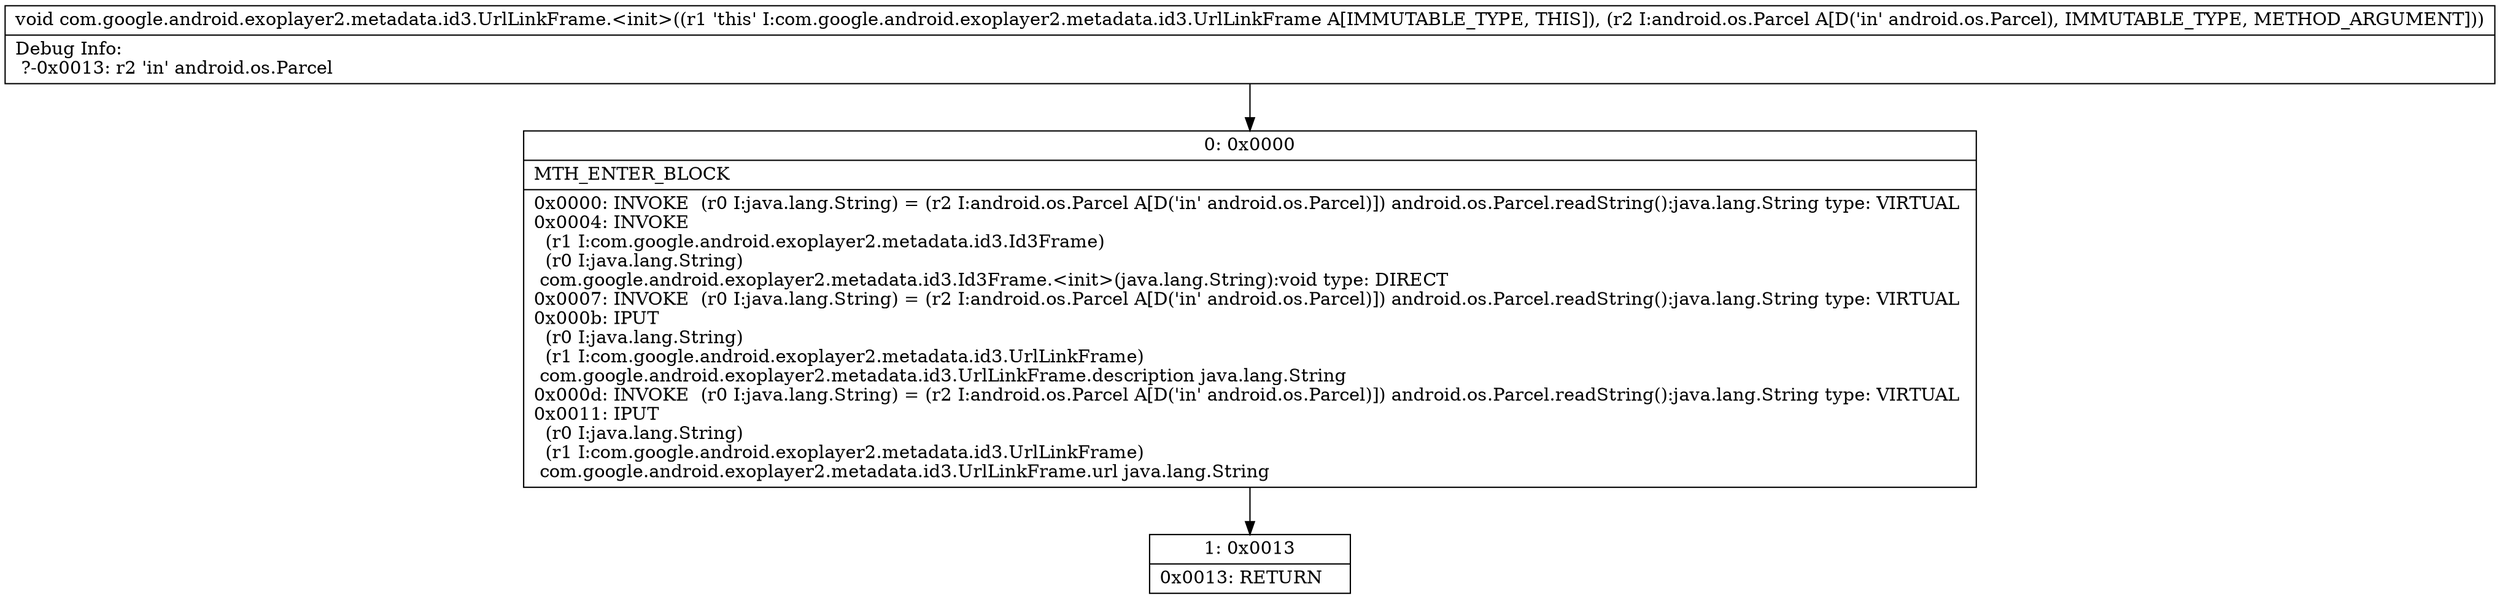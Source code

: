 digraph "CFG forcom.google.android.exoplayer2.metadata.id3.UrlLinkFrame.\<init\>(Landroid\/os\/Parcel;)V" {
Node_0 [shape=record,label="{0\:\ 0x0000|MTH_ENTER_BLOCK\l|0x0000: INVOKE  (r0 I:java.lang.String) = (r2 I:android.os.Parcel A[D('in' android.os.Parcel)]) android.os.Parcel.readString():java.lang.String type: VIRTUAL \l0x0004: INVOKE  \l  (r1 I:com.google.android.exoplayer2.metadata.id3.Id3Frame)\l  (r0 I:java.lang.String)\l com.google.android.exoplayer2.metadata.id3.Id3Frame.\<init\>(java.lang.String):void type: DIRECT \l0x0007: INVOKE  (r0 I:java.lang.String) = (r2 I:android.os.Parcel A[D('in' android.os.Parcel)]) android.os.Parcel.readString():java.lang.String type: VIRTUAL \l0x000b: IPUT  \l  (r0 I:java.lang.String)\l  (r1 I:com.google.android.exoplayer2.metadata.id3.UrlLinkFrame)\l com.google.android.exoplayer2.metadata.id3.UrlLinkFrame.description java.lang.String \l0x000d: INVOKE  (r0 I:java.lang.String) = (r2 I:android.os.Parcel A[D('in' android.os.Parcel)]) android.os.Parcel.readString():java.lang.String type: VIRTUAL \l0x0011: IPUT  \l  (r0 I:java.lang.String)\l  (r1 I:com.google.android.exoplayer2.metadata.id3.UrlLinkFrame)\l com.google.android.exoplayer2.metadata.id3.UrlLinkFrame.url java.lang.String \l}"];
Node_1 [shape=record,label="{1\:\ 0x0013|0x0013: RETURN   \l}"];
MethodNode[shape=record,label="{void com.google.android.exoplayer2.metadata.id3.UrlLinkFrame.\<init\>((r1 'this' I:com.google.android.exoplayer2.metadata.id3.UrlLinkFrame A[IMMUTABLE_TYPE, THIS]), (r2 I:android.os.Parcel A[D('in' android.os.Parcel), IMMUTABLE_TYPE, METHOD_ARGUMENT]))  | Debug Info:\l  ?\-0x0013: r2 'in' android.os.Parcel\l}"];
MethodNode -> Node_0;
Node_0 -> Node_1;
}

